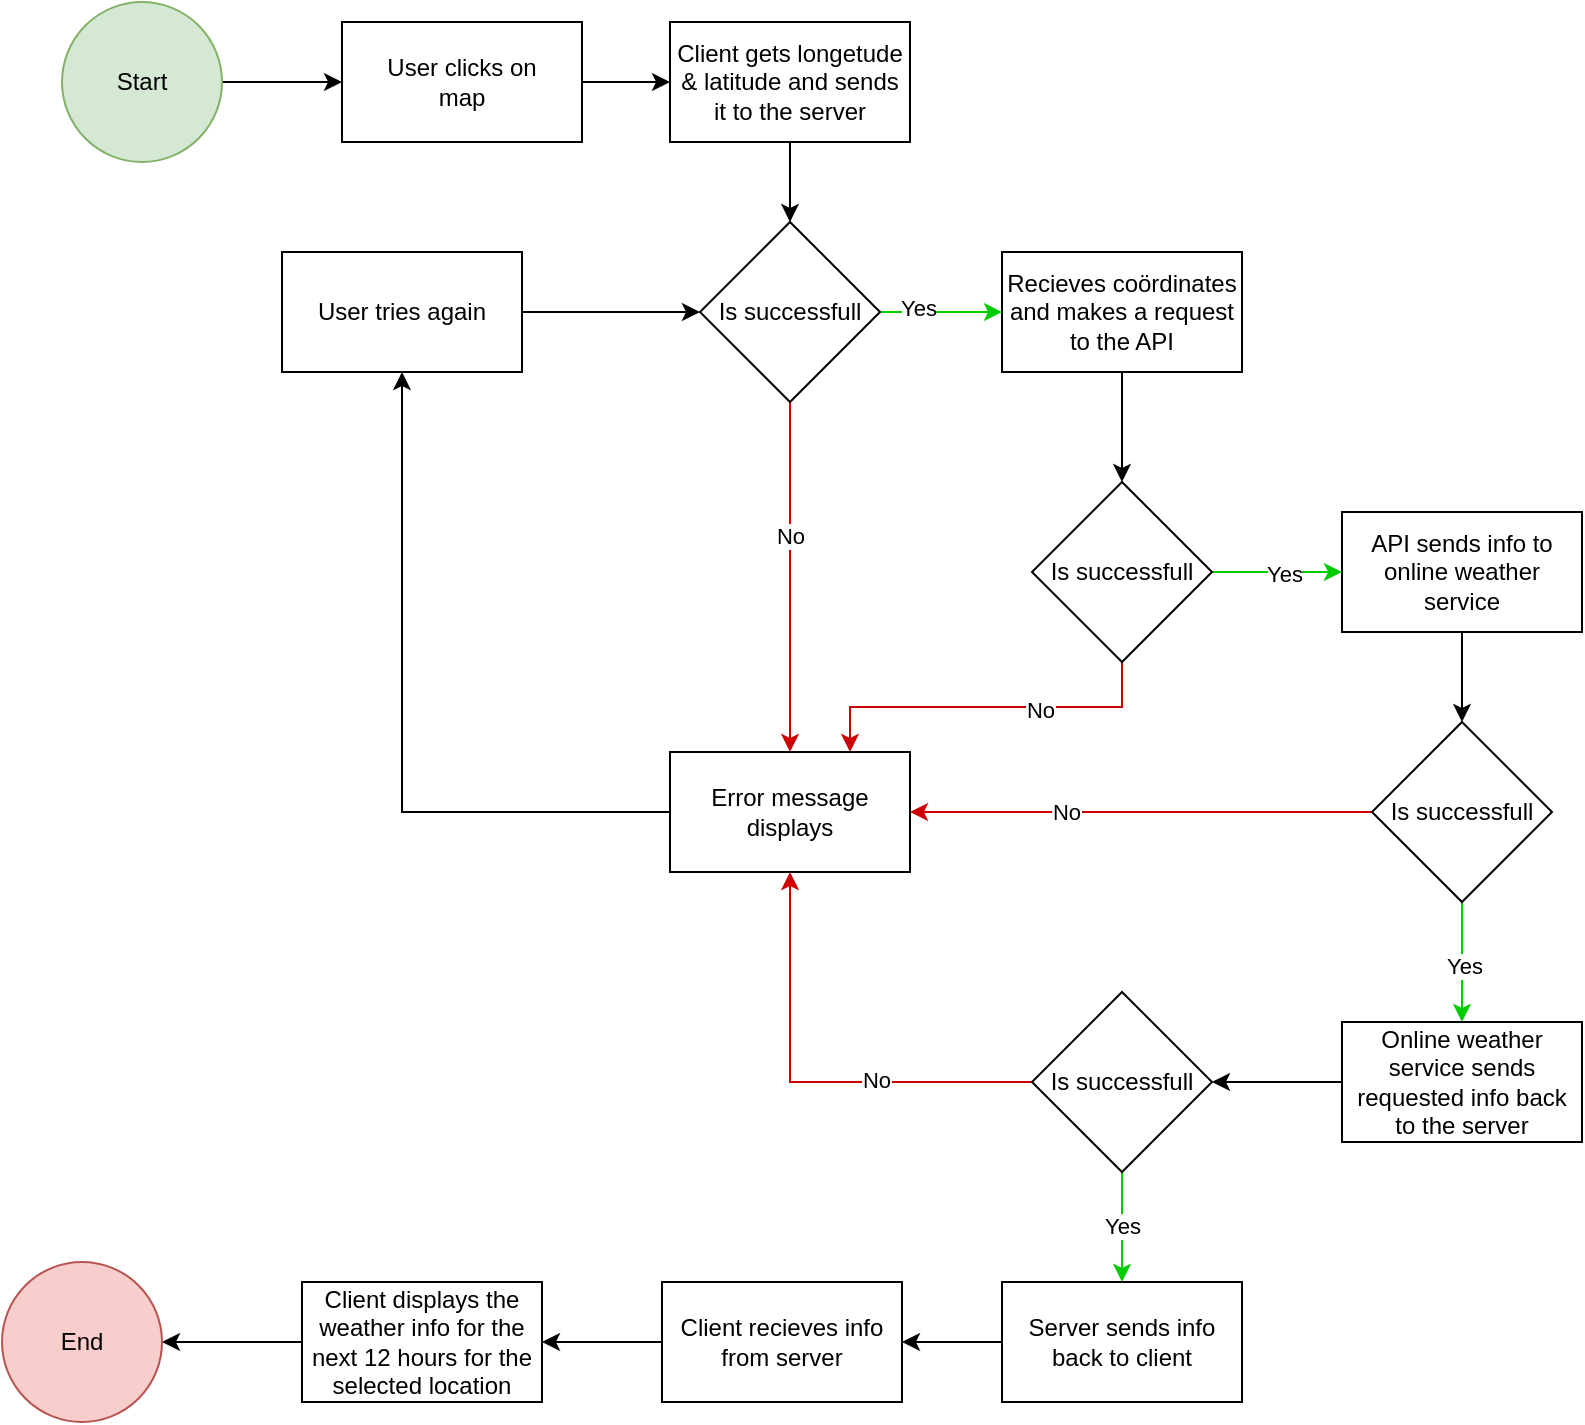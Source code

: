 <mxfile version="15.4.0" type="device"><diagram id="ClwdV74EgYAqJlC4Cw-N" name="Page-1"><mxGraphModel dx="1038" dy="607" grid="1" gridSize="10" guides="1" tooltips="1" connect="1" arrows="1" fold="1" page="1" pageScale="1" pageWidth="827" pageHeight="1169" math="0" shadow="0"><root><mxCell id="0"/><mxCell id="1" parent="0"/><mxCell id="z1auimShxVVWxf1py_Hv-19" style="edgeStyle=orthogonalEdgeStyle;rounded=0;orthogonalLoop=1;jettySize=auto;html=1;exitX=1;exitY=0.5;exitDx=0;exitDy=0;entryX=0;entryY=0.5;entryDx=0;entryDy=0;" parent="1" source="z1auimShxVVWxf1py_Hv-1" target="z1auimShxVVWxf1py_Hv-2" edge="1"><mxGeometry relative="1" as="geometry"/></mxCell><mxCell id="z1auimShxVVWxf1py_Hv-1" value="Start" style="ellipse;whiteSpace=wrap;html=1;aspect=fixed;fillColor=#d5e8d4;strokeColor=#82b366;" parent="1" vertex="1"><mxGeometry x="50" y="30" width="80" height="80" as="geometry"/></mxCell><mxCell id="z1auimShxVVWxf1py_Hv-20" style="edgeStyle=orthogonalEdgeStyle;rounded=0;orthogonalLoop=1;jettySize=auto;html=1;exitX=1;exitY=0.5;exitDx=0;exitDy=0;entryX=0;entryY=0.5;entryDx=0;entryDy=0;" parent="1" source="z1auimShxVVWxf1py_Hv-2" target="z1auimShxVVWxf1py_Hv-3" edge="1"><mxGeometry relative="1" as="geometry"/></mxCell><mxCell id="z1auimShxVVWxf1py_Hv-2" value="User clicks on&lt;br&gt;map" style="rounded=0;whiteSpace=wrap;html=1;" parent="1" vertex="1"><mxGeometry x="190" y="40" width="120" height="60" as="geometry"/></mxCell><mxCell id="z1auimShxVVWxf1py_Hv-21" style="edgeStyle=orthogonalEdgeStyle;rounded=0;orthogonalLoop=1;jettySize=auto;html=1;exitX=0.5;exitY=1;exitDx=0;exitDy=0;entryX=0.5;entryY=0;entryDx=0;entryDy=0;" parent="1" source="z1auimShxVVWxf1py_Hv-3" target="z1auimShxVVWxf1py_Hv-5" edge="1"><mxGeometry relative="1" as="geometry"/></mxCell><mxCell id="z1auimShxVVWxf1py_Hv-3" value="Client gets longetude&lt;br&gt;&amp;amp; latitude and sends&lt;br&gt;it to the server" style="rounded=0;whiteSpace=wrap;html=1;" parent="1" vertex="1"><mxGeometry x="354" y="40" width="120" height="60" as="geometry"/></mxCell><mxCell id="z1auimShxVVWxf1py_Hv-23" style="edgeStyle=orthogonalEdgeStyle;rounded=0;orthogonalLoop=1;jettySize=auto;html=1;exitX=0.5;exitY=1;exitDx=0;exitDy=0;entryX=0.5;entryY=0;entryDx=0;entryDy=0;" parent="1" source="z1auimShxVVWxf1py_Hv-4" target="z1auimShxVVWxf1py_Hv-7" edge="1"><mxGeometry relative="1" as="geometry"/></mxCell><mxCell id="z1auimShxVVWxf1py_Hv-4" value="Recieves coördinates&lt;br&gt;and makes a request&lt;br&gt;to the API" style="rounded=0;whiteSpace=wrap;html=1;" parent="1" vertex="1"><mxGeometry x="520" y="155" width="120" height="60" as="geometry"/></mxCell><mxCell id="z1auimShxVVWxf1py_Hv-22" style="edgeStyle=orthogonalEdgeStyle;rounded=0;orthogonalLoop=1;jettySize=auto;html=1;exitX=1;exitY=0.5;exitDx=0;exitDy=0;strokeColor=#00CC00;" parent="1" source="z1auimShxVVWxf1py_Hv-5" edge="1"><mxGeometry relative="1" as="geometry"><mxPoint x="520" y="185" as="targetPoint"/></mxGeometry></mxCell><mxCell id="hNeLXtH4EhYW4xeurSRP-6" value="Yes" style="edgeLabel;html=1;align=center;verticalAlign=middle;resizable=0;points=[];" vertex="1" connectable="0" parent="z1auimShxVVWxf1py_Hv-22"><mxGeometry x="-0.375" y="2" relative="1" as="geometry"><mxPoint as="offset"/></mxGeometry></mxCell><mxCell id="z1auimShxVVWxf1py_Hv-32" style="edgeStyle=orthogonalEdgeStyle;rounded=0;orthogonalLoop=1;jettySize=auto;html=1;exitX=0.5;exitY=1;exitDx=0;exitDy=0;strokeColor=#CC0000;" parent="1" source="z1auimShxVVWxf1py_Hv-5" target="z1auimShxVVWxf1py_Hv-8" edge="1"><mxGeometry relative="1" as="geometry"/></mxCell><mxCell id="hNeLXtH4EhYW4xeurSRP-2" value="No" style="edgeLabel;html=1;align=center;verticalAlign=middle;resizable=0;points=[];" vertex="1" connectable="0" parent="z1auimShxVVWxf1py_Hv-32"><mxGeometry x="-0.241" relative="1" as="geometry"><mxPoint as="offset"/></mxGeometry></mxCell><mxCell id="z1auimShxVVWxf1py_Hv-5" value="Is successfull" style="rhombus;whiteSpace=wrap;html=1;" parent="1" vertex="1"><mxGeometry x="369" y="140" width="90" height="90" as="geometry"/></mxCell><mxCell id="z1auimShxVVWxf1py_Hv-25" style="edgeStyle=orthogonalEdgeStyle;rounded=0;orthogonalLoop=1;jettySize=auto;html=1;exitX=0.5;exitY=1;exitDx=0;exitDy=0;entryX=0.5;entryY=0;entryDx=0;entryDy=0;" parent="1" source="z1auimShxVVWxf1py_Hv-6" target="z1auimShxVVWxf1py_Hv-12" edge="1"><mxGeometry relative="1" as="geometry"/></mxCell><mxCell id="z1auimShxVVWxf1py_Hv-6" value="API sends info to online weather service" style="rounded=0;whiteSpace=wrap;html=1;" parent="1" vertex="1"><mxGeometry x="690" y="285" width="120" height="60" as="geometry"/></mxCell><mxCell id="z1auimShxVVWxf1py_Hv-24" style="edgeStyle=orthogonalEdgeStyle;rounded=0;orthogonalLoop=1;jettySize=auto;html=1;exitX=1;exitY=0.5;exitDx=0;exitDy=0;entryX=0;entryY=0.5;entryDx=0;entryDy=0;strokeColor=#00CC00;" parent="1" source="z1auimShxVVWxf1py_Hv-7" target="z1auimShxVVWxf1py_Hv-6" edge="1"><mxGeometry relative="1" as="geometry"><mxPoint x="680" y="220" as="targetPoint"/></mxGeometry></mxCell><mxCell id="hNeLXtH4EhYW4xeurSRP-7" value="Yes" style="edgeLabel;html=1;align=center;verticalAlign=middle;resizable=0;points=[];" vertex="1" connectable="0" parent="z1auimShxVVWxf1py_Hv-24"><mxGeometry x="0.115" y="-1" relative="1" as="geometry"><mxPoint as="offset"/></mxGeometry></mxCell><mxCell id="z1auimShxVVWxf1py_Hv-35" style="edgeStyle=orthogonalEdgeStyle;rounded=0;orthogonalLoop=1;jettySize=auto;html=1;exitX=0.5;exitY=1;exitDx=0;exitDy=0;entryX=0.75;entryY=0;entryDx=0;entryDy=0;strokeColor=#CC0000;" parent="1" source="z1auimShxVVWxf1py_Hv-7" target="z1auimShxVVWxf1py_Hv-8" edge="1"><mxGeometry relative="1" as="geometry"/></mxCell><mxCell id="hNeLXtH4EhYW4xeurSRP-3" value="No" style="edgeLabel;html=1;align=center;verticalAlign=middle;resizable=0;points=[];" vertex="1" connectable="0" parent="z1auimShxVVWxf1py_Hv-35"><mxGeometry x="-0.294" y="1" relative="1" as="geometry"><mxPoint as="offset"/></mxGeometry></mxCell><mxCell id="z1auimShxVVWxf1py_Hv-7" value="Is successfull" style="rhombus;whiteSpace=wrap;html=1;" parent="1" vertex="1"><mxGeometry x="535" y="270" width="90" height="90" as="geometry"/></mxCell><mxCell id="z1auimShxVVWxf1py_Hv-33" style="edgeStyle=orthogonalEdgeStyle;rounded=0;orthogonalLoop=1;jettySize=auto;html=1;exitX=0;exitY=0.5;exitDx=0;exitDy=0;entryX=0.5;entryY=1;entryDx=0;entryDy=0;" parent="1" source="z1auimShxVVWxf1py_Hv-8" target="z1auimShxVVWxf1py_Hv-11" edge="1"><mxGeometry relative="1" as="geometry"/></mxCell><mxCell id="z1auimShxVVWxf1py_Hv-8" value="Error message displays" style="rounded=0;whiteSpace=wrap;html=1;" parent="1" vertex="1"><mxGeometry x="354" y="405" width="120" height="60" as="geometry"/></mxCell><mxCell id="z1auimShxVVWxf1py_Hv-34" style="edgeStyle=orthogonalEdgeStyle;rounded=0;orthogonalLoop=1;jettySize=auto;html=1;exitX=1;exitY=0.5;exitDx=0;exitDy=0;entryX=0;entryY=0.5;entryDx=0;entryDy=0;" parent="1" source="z1auimShxVVWxf1py_Hv-11" target="z1auimShxVVWxf1py_Hv-5" edge="1"><mxGeometry relative="1" as="geometry"/></mxCell><mxCell id="z1auimShxVVWxf1py_Hv-11" value="User tries again" style="rounded=0;whiteSpace=wrap;html=1;" parent="1" vertex="1"><mxGeometry x="160" y="155" width="120" height="60" as="geometry"/></mxCell><mxCell id="z1auimShxVVWxf1py_Hv-26" style="edgeStyle=orthogonalEdgeStyle;rounded=0;orthogonalLoop=1;jettySize=auto;html=1;exitX=0.5;exitY=1;exitDx=0;exitDy=0;entryX=0.5;entryY=0;entryDx=0;entryDy=0;strokeColor=#00CC00;" parent="1" source="z1auimShxVVWxf1py_Hv-12" target="z1auimShxVVWxf1py_Hv-13" edge="1"><mxGeometry relative="1" as="geometry"><mxPoint x="660" y="510" as="targetPoint"/></mxGeometry></mxCell><mxCell id="hNeLXtH4EhYW4xeurSRP-8" value="Yes" style="edgeLabel;html=1;align=center;verticalAlign=middle;resizable=0;points=[];" vertex="1" connectable="0" parent="z1auimShxVVWxf1py_Hv-26"><mxGeometry x="0.063" y="1" relative="1" as="geometry"><mxPoint as="offset"/></mxGeometry></mxCell><mxCell id="z1auimShxVVWxf1py_Hv-36" style="edgeStyle=orthogonalEdgeStyle;rounded=0;orthogonalLoop=1;jettySize=auto;html=1;exitX=0;exitY=0.5;exitDx=0;exitDy=0;entryX=1;entryY=0.5;entryDx=0;entryDy=0;strokeColor=#CC0000;" parent="1" source="z1auimShxVVWxf1py_Hv-12" target="z1auimShxVVWxf1py_Hv-8" edge="1"><mxGeometry relative="1" as="geometry"/></mxCell><mxCell id="hNeLXtH4EhYW4xeurSRP-4" value="No" style="edgeLabel;html=1;align=center;verticalAlign=middle;resizable=0;points=[];" vertex="1" connectable="0" parent="z1auimShxVVWxf1py_Hv-36"><mxGeometry x="0.328" relative="1" as="geometry"><mxPoint as="offset"/></mxGeometry></mxCell><mxCell id="z1auimShxVVWxf1py_Hv-12" value="Is successfull" style="rhombus;whiteSpace=wrap;html=1;" parent="1" vertex="1"><mxGeometry x="705" y="390" width="90" height="90" as="geometry"/></mxCell><mxCell id="z1auimShxVVWxf1py_Hv-27" style="edgeStyle=orthogonalEdgeStyle;rounded=0;orthogonalLoop=1;jettySize=auto;html=1;exitX=0;exitY=0.5;exitDx=0;exitDy=0;entryX=1;entryY=0.5;entryDx=0;entryDy=0;" parent="1" source="z1auimShxVVWxf1py_Hv-13" target="z1auimShxVVWxf1py_Hv-14" edge="1"><mxGeometry relative="1" as="geometry"/></mxCell><mxCell id="z1auimShxVVWxf1py_Hv-13" value="Online weather service sends requested info back to the server" style="rounded=0;whiteSpace=wrap;html=1;" parent="1" vertex="1"><mxGeometry x="690" y="540" width="120" height="60" as="geometry"/></mxCell><mxCell id="z1auimShxVVWxf1py_Hv-28" style="edgeStyle=orthogonalEdgeStyle;rounded=0;orthogonalLoop=1;jettySize=auto;html=1;exitX=0.5;exitY=1;exitDx=0;exitDy=0;entryX=0.5;entryY=0;entryDx=0;entryDy=0;strokeColor=#00CC00;" parent="1" source="z1auimShxVVWxf1py_Hv-14" target="z1auimShxVVWxf1py_Hv-15" edge="1"><mxGeometry relative="1" as="geometry"><mxPoint x="680" y="650" as="targetPoint"/></mxGeometry></mxCell><mxCell id="hNeLXtH4EhYW4xeurSRP-9" value="Yes" style="edgeLabel;html=1;align=center;verticalAlign=middle;resizable=0;points=[];" vertex="1" connectable="0" parent="z1auimShxVVWxf1py_Hv-28"><mxGeometry x="-0.026" relative="1" as="geometry"><mxPoint as="offset"/></mxGeometry></mxCell><mxCell id="z1auimShxVVWxf1py_Hv-37" style="edgeStyle=orthogonalEdgeStyle;rounded=0;orthogonalLoop=1;jettySize=auto;html=1;exitX=0;exitY=0.5;exitDx=0;exitDy=0;entryX=0.5;entryY=1;entryDx=0;entryDy=0;strokeColor=#CC0000;" parent="1" source="z1auimShxVVWxf1py_Hv-14" target="z1auimShxVVWxf1py_Hv-8" edge="1"><mxGeometry relative="1" as="geometry"/></mxCell><mxCell id="hNeLXtH4EhYW4xeurSRP-5" value="No" style="edgeLabel;html=1;align=center;verticalAlign=middle;resizable=0;points=[];" vertex="1" connectable="0" parent="z1auimShxVVWxf1py_Hv-37"><mxGeometry x="-0.306" y="-1" relative="1" as="geometry"><mxPoint as="offset"/></mxGeometry></mxCell><mxCell id="z1auimShxVVWxf1py_Hv-14" value="Is successfull" style="rhombus;whiteSpace=wrap;html=1;" parent="1" vertex="1"><mxGeometry x="535" y="525" width="90" height="90" as="geometry"/></mxCell><mxCell id="z1auimShxVVWxf1py_Hv-29" style="edgeStyle=orthogonalEdgeStyle;rounded=0;orthogonalLoop=1;jettySize=auto;html=1;exitX=0;exitY=0.5;exitDx=0;exitDy=0;entryX=1;entryY=0.5;entryDx=0;entryDy=0;" parent="1" source="z1auimShxVVWxf1py_Hv-15" target="z1auimShxVVWxf1py_Hv-16" edge="1"><mxGeometry relative="1" as="geometry"/></mxCell><mxCell id="z1auimShxVVWxf1py_Hv-15" value="Server sends info back to client" style="rounded=0;whiteSpace=wrap;html=1;" parent="1" vertex="1"><mxGeometry x="520" y="670" width="120" height="60" as="geometry"/></mxCell><mxCell id="z1auimShxVVWxf1py_Hv-30" style="edgeStyle=orthogonalEdgeStyle;rounded=0;orthogonalLoop=1;jettySize=auto;html=1;exitX=0;exitY=0.5;exitDx=0;exitDy=0;entryX=1;entryY=0.5;entryDx=0;entryDy=0;" parent="1" source="z1auimShxVVWxf1py_Hv-16" target="z1auimShxVVWxf1py_Hv-17" edge="1"><mxGeometry relative="1" as="geometry"/></mxCell><mxCell id="z1auimShxVVWxf1py_Hv-16" value="Client recieves info from server" style="rounded=0;whiteSpace=wrap;html=1;" parent="1" vertex="1"><mxGeometry x="350" y="670" width="120" height="60" as="geometry"/></mxCell><mxCell id="z1auimShxVVWxf1py_Hv-31" style="edgeStyle=orthogonalEdgeStyle;rounded=0;orthogonalLoop=1;jettySize=auto;html=1;exitX=0;exitY=0.5;exitDx=0;exitDy=0;entryX=1;entryY=0.5;entryDx=0;entryDy=0;" parent="1" source="z1auimShxVVWxf1py_Hv-17" target="z1auimShxVVWxf1py_Hv-18" edge="1"><mxGeometry relative="1" as="geometry"/></mxCell><mxCell id="z1auimShxVVWxf1py_Hv-17" value="Client displays the weather info for the next 12 hours for the selected location" style="rounded=0;whiteSpace=wrap;html=1;" parent="1" vertex="1"><mxGeometry x="170" y="670" width="120" height="60" as="geometry"/></mxCell><mxCell id="z1auimShxVVWxf1py_Hv-18" value="End" style="ellipse;whiteSpace=wrap;html=1;aspect=fixed;fillColor=#f8cecc;strokeColor=#b85450;" parent="1" vertex="1"><mxGeometry x="20" y="660" width="80" height="80" as="geometry"/></mxCell></root></mxGraphModel></diagram></mxfile>